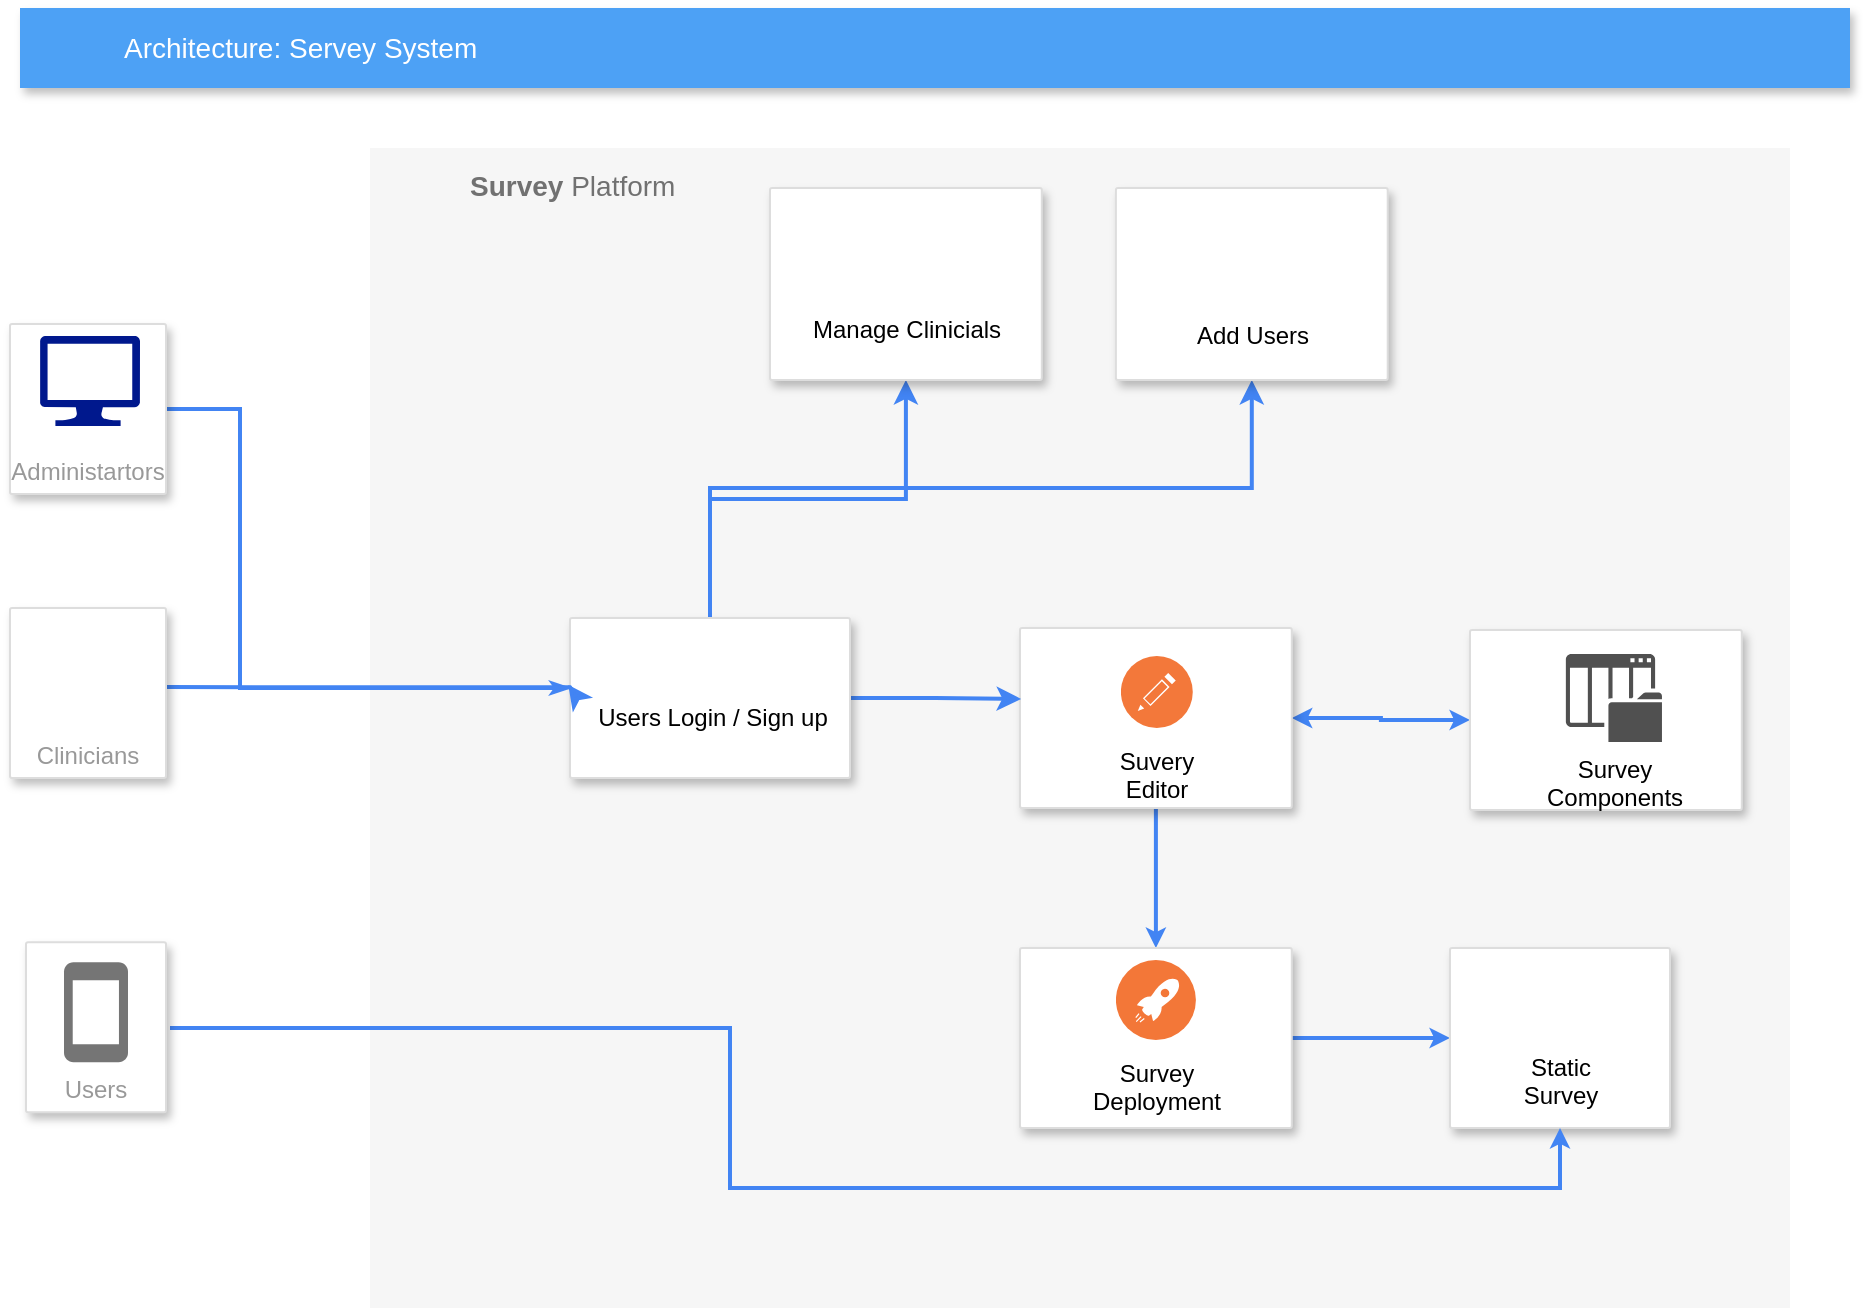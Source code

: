 <mxfile version="20.8.17" type="device"><diagram id="f106602c-feb2-e66a-4537-3a34d633f6aa" name="Page-1"><mxGraphModel dx="1126" dy="738" grid="1" gridSize="10" guides="1" tooltips="1" connect="1" arrows="1" fold="1" page="1" pageScale="1" pageWidth="1169" pageHeight="827" background="none" math="0" shadow="0"><root><mxCell id="0"/><mxCell id="1" parent="0"/><mxCell id="14" value="&lt;b&gt;Survey&lt;/b&gt;&amp;nbsp;Platform" style="fillColor=#F6F6F6;strokeColor=none;shadow=0;gradientColor=none;fontSize=14;align=left;spacing=10;fontColor=#717171;9E9E9E;verticalAlign=top;spacingTop=-4;fontStyle=0;spacingLeft=40;html=1;" parent="1" vertex="1"><mxGeometry x="260" y="110" width="710" height="580" as="geometry"/></mxCell><mxCell id="_XlCIMlzsZFN6yyH7YPi-51" style="edgeStyle=orthogonalEdgeStyle;rounded=0;orthogonalLoop=1;jettySize=auto;html=1;entryX=0.5;entryY=0;entryDx=0;entryDy=0;strokeColor=#4284F3;strokeWidth=2;fontColor=#000000;startArrow=none;startFill=0;endArrow=classic;endFill=1;startSize=4;endSize=4;" parent="14" source="23" target="_XlCIMlzsZFN6yyH7YPi-40" edge="1"><mxGeometry relative="1" as="geometry"/></mxCell><mxCell id="_XlCIMlzsZFN6yyH7YPi-54" value="" style="edgeStyle=orthogonalEdgeStyle;rounded=0;orthogonalLoop=1;jettySize=auto;html=1;entryX=0;entryY=0.5;entryDx=0;entryDy=0;strokeColor=#4284F3;strokeWidth=2;fontColor=#000000;startArrow=classic;startFill=1;endArrow=classic;endFill=1;startSize=4;endSize=4;" parent="14" source="23" target="_XlCIMlzsZFN6yyH7YPi-52" edge="1"><mxGeometry relative="1" as="geometry"/></mxCell><mxCell id="23" value="" style="strokeColor=#dddddd;fillColor=#ffffff;shadow=1;strokeWidth=1;rounded=1;absoluteArcSize=1;arcSize=2;fontSize=14;fontColor=#808080;align=left;html=1;" parent="14" vertex="1"><mxGeometry x="325" y="240" width="135.9" height="90" as="geometry"/></mxCell><mxCell id="N56LLM2U_33QR_r_w0q1-31" style="edgeStyle=orthogonalEdgeStyle;rounded=0;orthogonalLoop=1;jettySize=auto;html=1;entryX=0.004;entryY=0.394;entryDx=0;entryDy=0;entryPerimeter=0;strokeColor=#4284F3;strokeWidth=2;startSize=4;" edge="1" parent="14" source="12" target="23"><mxGeometry relative="1" as="geometry"/></mxCell><mxCell id="N56LLM2U_33QR_r_w0q1-32" value="" style="edgeStyle=orthogonalEdgeStyle;rounded=0;orthogonalLoop=1;jettySize=auto;html=1;strokeColor=#4284F3;strokeWidth=2;startSize=4;" edge="1" parent="14" source="12" target="f3hbZpY5lwIfEeuPLBWD-27"><mxGeometry relative="1" as="geometry"/></mxCell><mxCell id="N56LLM2U_33QR_r_w0q1-33" style="edgeStyle=orthogonalEdgeStyle;rounded=0;orthogonalLoop=1;jettySize=auto;html=1;entryX=0.5;entryY=1;entryDx=0;entryDy=0;strokeColor=#4284F3;strokeWidth=2;startSize=4;" edge="1" parent="14" source="12" target="_XlCIMlzsZFN6yyH7YPi-34"><mxGeometry relative="1" as="geometry"><Array as="points"><mxPoint x="170" y="170"/><mxPoint x="441" y="170"/></Array></mxGeometry></mxCell><mxCell id="12" value="" style="strokeColor=#dddddd;fillColor=#ffffff;shadow=1;strokeWidth=1;rounded=1;absoluteArcSize=1;arcSize=2;fontSize=14;fontColor=#808080;align=left;html=1;" parent="14" vertex="1"><mxGeometry x="100" y="235" width="140" height="80" as="geometry"/></mxCell><mxCell id="_XlCIMlzsZFN6yyH7YPi-29" value="Users Login / Sign up" style="shape=image;html=1;verticalAlign=top;verticalLabelPosition=bottom;labelBackgroundColor=#ffffff;imageAspect=0;aspect=fixed;image=https://cdn3.iconfinder.com/data/icons/strokeline/128/revisi_02-128.png" parent="12" vertex="1"><mxGeometry x="60.466" y="15.616" width="20.298" height="20.298" as="geometry"/></mxCell><mxCell id="20" value="" style="edgeStyle=orthogonalEdgeStyle;fontSize=12;html=1;endArrow=none;endFill=0;rounded=0;strokeWidth=2;endSize=6;startSize=4;dashed=0;strokeColor=#4284F3;startArrow=classicThin;startFill=1;entryX=1;entryY=0.5;entryDx=0;entryDy=0;" parent="14" edge="1" target="3"><mxGeometry width="100" relative="1" as="geometry"><mxPoint x="100" y="270" as="sourcePoint"/><mxPoint x="-205.115" y="130" as="targetPoint"/><Array as="points"><mxPoint x="-65" y="270"/><mxPoint x="-65" y="130"/></Array></mxGeometry></mxCell><mxCell id="_XlCIMlzsZFN6yyH7YPi-32" value="&lt;font style=&quot;&quot; color=&quot;#000000&quot;&gt;Suvery&lt;br&gt;Editor&lt;/font&gt;" style="aspect=fixed;perimeter=ellipsePerimeter;html=1;align=center;shadow=0;dashed=0;fontColor=#4277BB;labelBackgroundColor=#ffffff;fontSize=12;spacingTop=3;image;image=img/lib/ibm/devops/code_editor.svg;" parent="14" vertex="1"><mxGeometry x="375.45" y="254" width="36" height="36" as="geometry"/></mxCell><mxCell id="_XlCIMlzsZFN6yyH7YPi-48" style="edgeStyle=orthogonalEdgeStyle;rounded=0;orthogonalLoop=1;jettySize=auto;html=1;entryX=0;entryY=0.5;entryDx=0;entryDy=0;strokeColor=#4284F3;strokeWidth=2;fontColor=#000000;startArrow=none;startFill=0;endArrow=classic;endFill=1;startSize=4;endSize=4;" parent="14" source="_XlCIMlzsZFN6yyH7YPi-40" target="_XlCIMlzsZFN6yyH7YPi-45" edge="1"><mxGeometry relative="1" as="geometry"/></mxCell><mxCell id="_XlCIMlzsZFN6yyH7YPi-40" value="" style="strokeColor=#dddddd;fillColor=#ffffff;shadow=1;strokeWidth=1;rounded=1;absoluteArcSize=1;arcSize=2;fontSize=14;fontColor=#808080;align=left;html=1;" parent="14" vertex="1"><mxGeometry x="325" y="400" width="135.9" height="90" as="geometry"/></mxCell><mxCell id="_XlCIMlzsZFN6yyH7YPi-41" value="&lt;font color=&quot;#000000&quot;&gt;Survey &lt;br&gt;Deployment&lt;/font&gt;" style="aspect=fixed;perimeter=ellipsePerimeter;html=1;align=center;shadow=0;dashed=0;fontColor=#4277BB;labelBackgroundColor=#ffffff;fontSize=12;spacingTop=3;image;image=img/lib/ibm/devops/continuous_deploy.svg;" parent="14" vertex="1"><mxGeometry x="372.95" y="406" width="40" height="40" as="geometry"/></mxCell><mxCell id="_XlCIMlzsZFN6yyH7YPi-45" value="" style="strokeColor=#dddddd;fillColor=#ffffff;shadow=1;strokeWidth=1;rounded=1;absoluteArcSize=1;arcSize=2;fontSize=14;fontColor=#808080;align=left;html=1;" parent="14" vertex="1"><mxGeometry x="540" y="400" width="110" height="90" as="geometry"/></mxCell><mxCell id="_XlCIMlzsZFN6yyH7YPi-46" value="Static &lt;br&gt;Survey" style="shape=image;html=1;verticalAlign=top;verticalLabelPosition=bottom;labelBackgroundColor=#ffffff;imageAspect=0;aspect=fixed;image=https://cdn1.iconfinder.com/data/icons/seo-and-web-development-6/32/Web_website_favorite_site_star-128.png;fontColor=#000000;" parent="14" vertex="1"><mxGeometry x="576" y="408" width="38" height="38" as="geometry"/></mxCell><mxCell id="_XlCIMlzsZFN6yyH7YPi-47" value="" style="shape=image;html=1;verticalAlign=top;verticalLabelPosition=bottom;labelBackgroundColor=#ffffff;imageAspect=0;aspect=fixed;image=https://cdn3.iconfinder.com/data/icons/survey-rating/512/Survey_rating_rate-48-128.png;fontColor=#000000;" parent="14" vertex="1"><mxGeometry x="10" width="30" height="30" as="geometry"/></mxCell><mxCell id="_XlCIMlzsZFN6yyH7YPi-52" value="" style="strokeColor=#dddddd;fillColor=#ffffff;shadow=1;strokeWidth=1;rounded=1;absoluteArcSize=1;arcSize=2;fontSize=14;fontColor=#808080;align=left;html=1;" parent="14" vertex="1"><mxGeometry x="550" y="241" width="135.9" height="90" as="geometry"/></mxCell><mxCell id="_XlCIMlzsZFN6yyH7YPi-53" value="Survey&lt;br&gt;Components" style="sketch=0;pointerEvents=1;shadow=0;dashed=0;html=1;strokeColor=none;fillColor=#505050;labelPosition=center;verticalLabelPosition=bottom;verticalAlign=top;outlineConnect=0;align=center;shape=mxgraph.office.concepts.list_library;fontColor=#000000;" parent="14" vertex="1"><mxGeometry x="597.93" y="253" width="48.05" height="44" as="geometry"/></mxCell><mxCell id="N56LLM2U_33QR_r_w0q1-26" value="" style="group" vertex="1" connectable="0" parent="14"><mxGeometry x="372.95" y="20" width="135.9" height="96" as="geometry"/></mxCell><mxCell id="_XlCIMlzsZFN6yyH7YPi-34" value="" style="strokeColor=#dddddd;fillColor=#ffffff;shadow=1;strokeWidth=1;rounded=1;absoluteArcSize=1;arcSize=2;fontSize=14;fontColor=#808080;align=left;html=1;" parent="N56LLM2U_33QR_r_w0q1-26" vertex="1"><mxGeometry width="135.9" height="96" as="geometry"/></mxCell><mxCell id="_XlCIMlzsZFN6yyH7YPi-36" value="Add Users" style="shape=image;html=1;verticalAlign=top;verticalLabelPosition=bottom;labelBackgroundColor=#ffffff;imageAspect=0;aspect=fixed;image=https://cdn0.iconfinder.com/data/icons/phosphor-fill-vol-4/256/user-circle-plus-fill-128.png;imageBackground=none;" parent="N56LLM2U_33QR_r_w0q1-26" vertex="1"><mxGeometry x="49.45" y="22" width="38" height="38" as="geometry"/></mxCell><mxCell id="N56LLM2U_33QR_r_w0q1-25" value="" style="group" vertex="1" connectable="0" parent="14"><mxGeometry x="200" y="20" width="135.9" height="96" as="geometry"/></mxCell><mxCell id="f3hbZpY5lwIfEeuPLBWD-27" value="" style="strokeColor=#dddddd;fillColor=#ffffff;shadow=1;strokeWidth=1;rounded=1;absoluteArcSize=1;arcSize=2;fontSize=14;fontColor=#808080;align=left;html=1;" parent="N56LLM2U_33QR_r_w0q1-25" vertex="1"><mxGeometry width="135.9" height="96" as="geometry"/></mxCell><mxCell id="f3hbZpY5lwIfEeuPLBWD-28" value="Manage Clinicials" style="shape=image;html=1;verticalAlign=top;verticalLabelPosition=bottom;labelBackgroundColor=#ffffff;imageAspect=0;aspect=fixed;image=https://cdn0.iconfinder.com/data/icons/phosphor-fill-vol-4/256/user-circle-plus-fill-128.png;imageBackground=none;" parent="N56LLM2U_33QR_r_w0q1-25" vertex="1"><mxGeometry x="48.95" y="19" width="38" height="38" as="geometry"/></mxCell><mxCell id="2" value="Architecture: Servey System" style="fillColor=#4DA1F5;strokeColor=none;shadow=1;gradientColor=none;fontSize=14;align=left;spacingLeft=50;fontColor=#ffffff;html=1;" parent="1" vertex="1"><mxGeometry x="85" y="40" width="915" height="40" as="geometry"/></mxCell><mxCell id="3" value="Administartors" style="strokeColor=#dddddd;fillColor=#ffffff;shadow=1;strokeWidth=1;rounded=1;absoluteArcSize=1;arcSize=2;labelPosition=center;verticalLabelPosition=middle;align=center;verticalAlign=bottom;spacingLeft=0;fontColor=#999999;fontSize=12;whiteSpace=wrap;spacingBottom=2;html=1;" parent="1" vertex="1"><mxGeometry x="80" y="198" width="78" height="85" as="geometry"/></mxCell><mxCell id="_XlCIMlzsZFN6yyH7YPi-49" style="edgeStyle=orthogonalEdgeStyle;rounded=0;orthogonalLoop=1;jettySize=auto;html=1;entryX=0.5;entryY=1;entryDx=0;entryDy=0;strokeColor=#4284F3;strokeWidth=2;fontColor=#000000;startArrow=none;startFill=0;endArrow=classic;endFill=1;startSize=4;endSize=4;" parent="1" target="_XlCIMlzsZFN6yyH7YPi-45" edge="1"><mxGeometry relative="1" as="geometry"><mxPoint x="160" y="550" as="sourcePoint"/><Array as="points"><mxPoint x="440" y="550"/><mxPoint x="440" y="630"/><mxPoint x="855" y="630"/></Array></mxGeometry></mxCell><mxCell id="9" value="Users" style="strokeColor=#dddddd;fillColor=#ffffff;shadow=1;strokeWidth=1;rounded=1;absoluteArcSize=1;arcSize=2;labelPosition=center;verticalLabelPosition=middle;align=center;verticalAlign=bottom;spacingLeft=0;fontColor=#999999;fontSize=12;whiteSpace=wrap;spacingBottom=2;html=1;" parent="1" vertex="1"><mxGeometry x="88" y="507.143" width="70" height="85" as="geometry"/></mxCell><mxCell id="10" value="" style="dashed=0;html=1;fillColor=#757575;strokeColor=none;shape=mxgraph.gcp2.phone;part=1;" parent="9" vertex="1"><mxGeometry x="0.5" width="32" height="50" relative="1" as="geometry"><mxPoint x="-16" y="10" as="offset"/></mxGeometry></mxCell><mxCell id="_XlCIMlzsZFN6yyH7YPi-27" value="" style="sketch=0;aspect=fixed;pointerEvents=1;shadow=0;dashed=0;html=1;strokeColor=none;labelPosition=center;verticalLabelPosition=bottom;verticalAlign=top;align=center;fillColor=#00188D;shape=mxgraph.azure.computer" parent="1" vertex="1"><mxGeometry x="95" y="204" width="50" height="45" as="geometry"/></mxCell><mxCell id="N56LLM2U_33QR_r_w0q1-28" style="edgeStyle=orthogonalEdgeStyle;rounded=0;orthogonalLoop=1;jettySize=auto;html=1;strokeColor=#4284F3;strokeWidth=2;startSize=4;entryX=-0.006;entryY=0.418;entryDx=0;entryDy=0;entryPerimeter=0;" edge="1" parent="1" target="12"><mxGeometry relative="1" as="geometry"><mxPoint x="158.0" y="379.556" as="sourcePoint"/><mxPoint x="350" y="380" as="targetPoint"/><Array as="points"><mxPoint x="360" y="380"/><mxPoint x="360" y="380"/></Array></mxGeometry></mxCell><mxCell id="f3hbZpY5lwIfEeuPLBWD-26" value="Clinicians" style="strokeColor=#dddddd;fillColor=#ffffff;shadow=1;strokeWidth=1;rounded=1;absoluteArcSize=1;arcSize=2;labelPosition=center;verticalLabelPosition=middle;align=center;verticalAlign=bottom;spacingLeft=0;fontColor=#999999;fontSize=12;whiteSpace=wrap;spacingBottom=2;html=1;" parent="1" vertex="1"><mxGeometry x="80" y="340" width="78" height="85" as="geometry"/></mxCell><mxCell id="N56LLM2U_33QR_r_w0q1-27" value="" style="shape=image;html=1;verticalAlign=top;verticalLabelPosition=bottom;labelBackgroundColor=#ffffff;imageAspect=0;aspect=fixed;image=https://cdn4.iconfinder.com/data/icons/medical-14/512/9-128.png" vertex="1" parent="1"><mxGeometry x="94" y="350" width="50" height="50" as="geometry"/></mxCell></root></mxGraphModel></diagram></mxfile>
